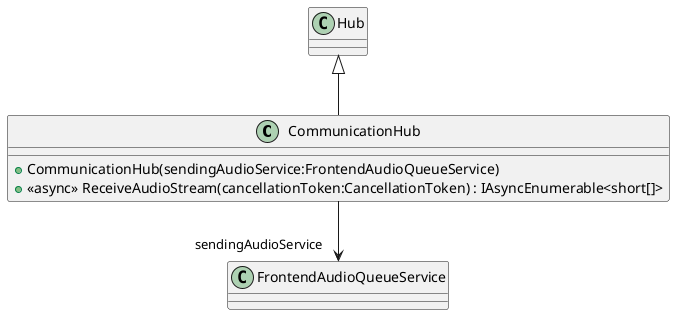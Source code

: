 @startuml
class CommunicationHub {
    + CommunicationHub(sendingAudioService:FrontendAudioQueueService)
    + <<async>> ReceiveAudioStream(cancellationToken:CancellationToken) : IAsyncEnumerable<short[]>
}
Hub <|-- CommunicationHub
CommunicationHub --> "sendingAudioService" FrontendAudioQueueService
@enduml
